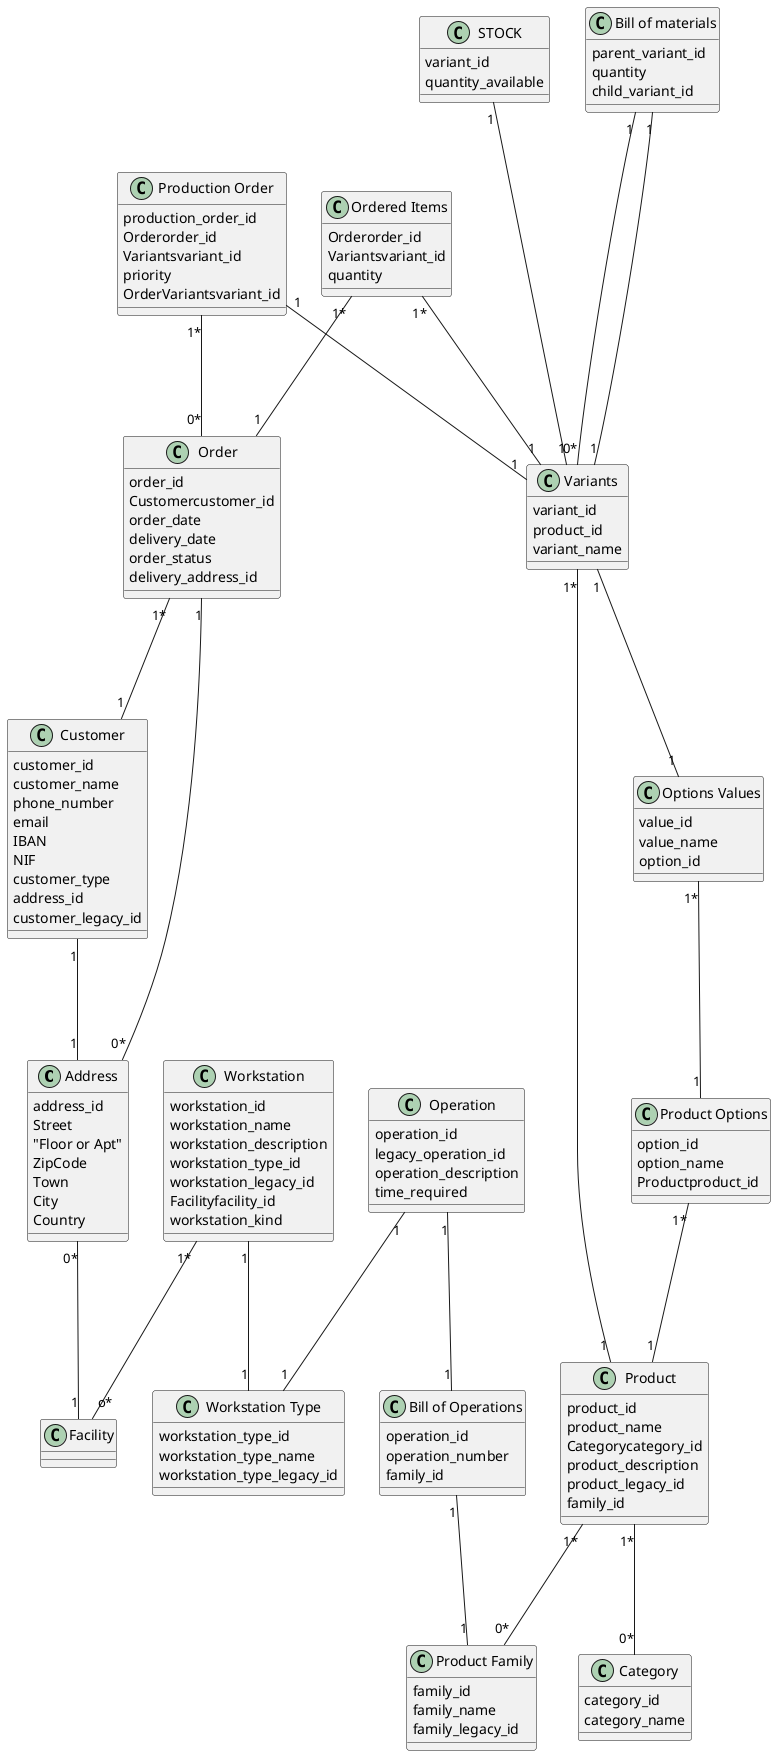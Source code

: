 @startuml
' Definição das classes com atributos
class Address {
  address_id
  Street
  "Floor or Apt"
  ZipCode
  Town
  City
  Country
}

class Customer {
  customer_id
  customer_name
  phone_number
  email
  IBAN
  NIF
  customer_type
  address_id
  customer_legacy_id
}

class "Order" {
  order_id
  Customercustomer_id
  order_date
  delivery_date
  order_status
  delivery_address_id
}

class "Ordered Items" {
  Orderorder_id
  Variantsvariant_id
  quantity
}

class "Production Order" {
  production_order_id
  Orderorder_id
  Variantsvariant_id
  priority
  OrderVariantsvariant_id
}

class Variants {
  variant_id
  product_id
  variant_name
}

class "Bill of materials" {
  parent_variant_id
  quantity
  child_variant_id
}

class "Bill of Operations" {
  operation_id
  operation_number
  family_id
}

class Category {
  category_id
  category_name
}

class Product {
  product_id
  product_name
  Categorycategory_id
  product_description
  product_legacy_id
  family_id
}

class "Product Family" {
  family_id
  family_name
  family_legacy_id
}

class "Product Options" {
  option_id
  option_name
  Productproduct_id
}

class "Options Values" {
  value_id
  value_name
  option_id
}

class STOCK {
  variant_id
  quantity_available
}

class Workstation {
  workstation_id
  workstation_name
  workstation_description
  workstation_type_id
  workstation_legacy_id
  Facilityfacility_id
  workstation_kind
}

class "Workstation Type" {
  workstation_type_id
  workstation_type_name
  workstation_type_legacy_id
}

class Operation {
  operation_id
  legacy_operation_id
  operation_description
  time_required
}


Customer "1"---"1" Address
"Order" "1*"---"1" Customer
"Order" "1"---"0*" Address
"Ordered Items" "1*"--- "1" "Order"
"Ordered Items" "1*"---"1" Variants
"Production Order" "1*"--- "0*""Order"
"Production Order" "1"---"1" Variants
"Bill of materials" "1"---- "0*" Variants
"Bill of materials" "1"---"1" Variants
Variants "1*"---"1" Product
Product "1*"---"0*" Category
Product "1*"---"0*" "Product Family"
"Product Options" "1*"---"1"  Product
"Options Values" "1*" --- "1" "Product Options"
STOCK "1"----"1" Variants
Workstation "1*"---"o*" Facility
Workstation "1"---"1" "Workstation Type"
Operation "1"---"1" "Bill of Operations"
Operation "1"--- "1" "Workstation Type"
"Bill of Operations" "1" --- "1" "Product Family"
Address "0*" --- "1" Facility
Variants "1"--- "1" "Options Values"
@enduml
